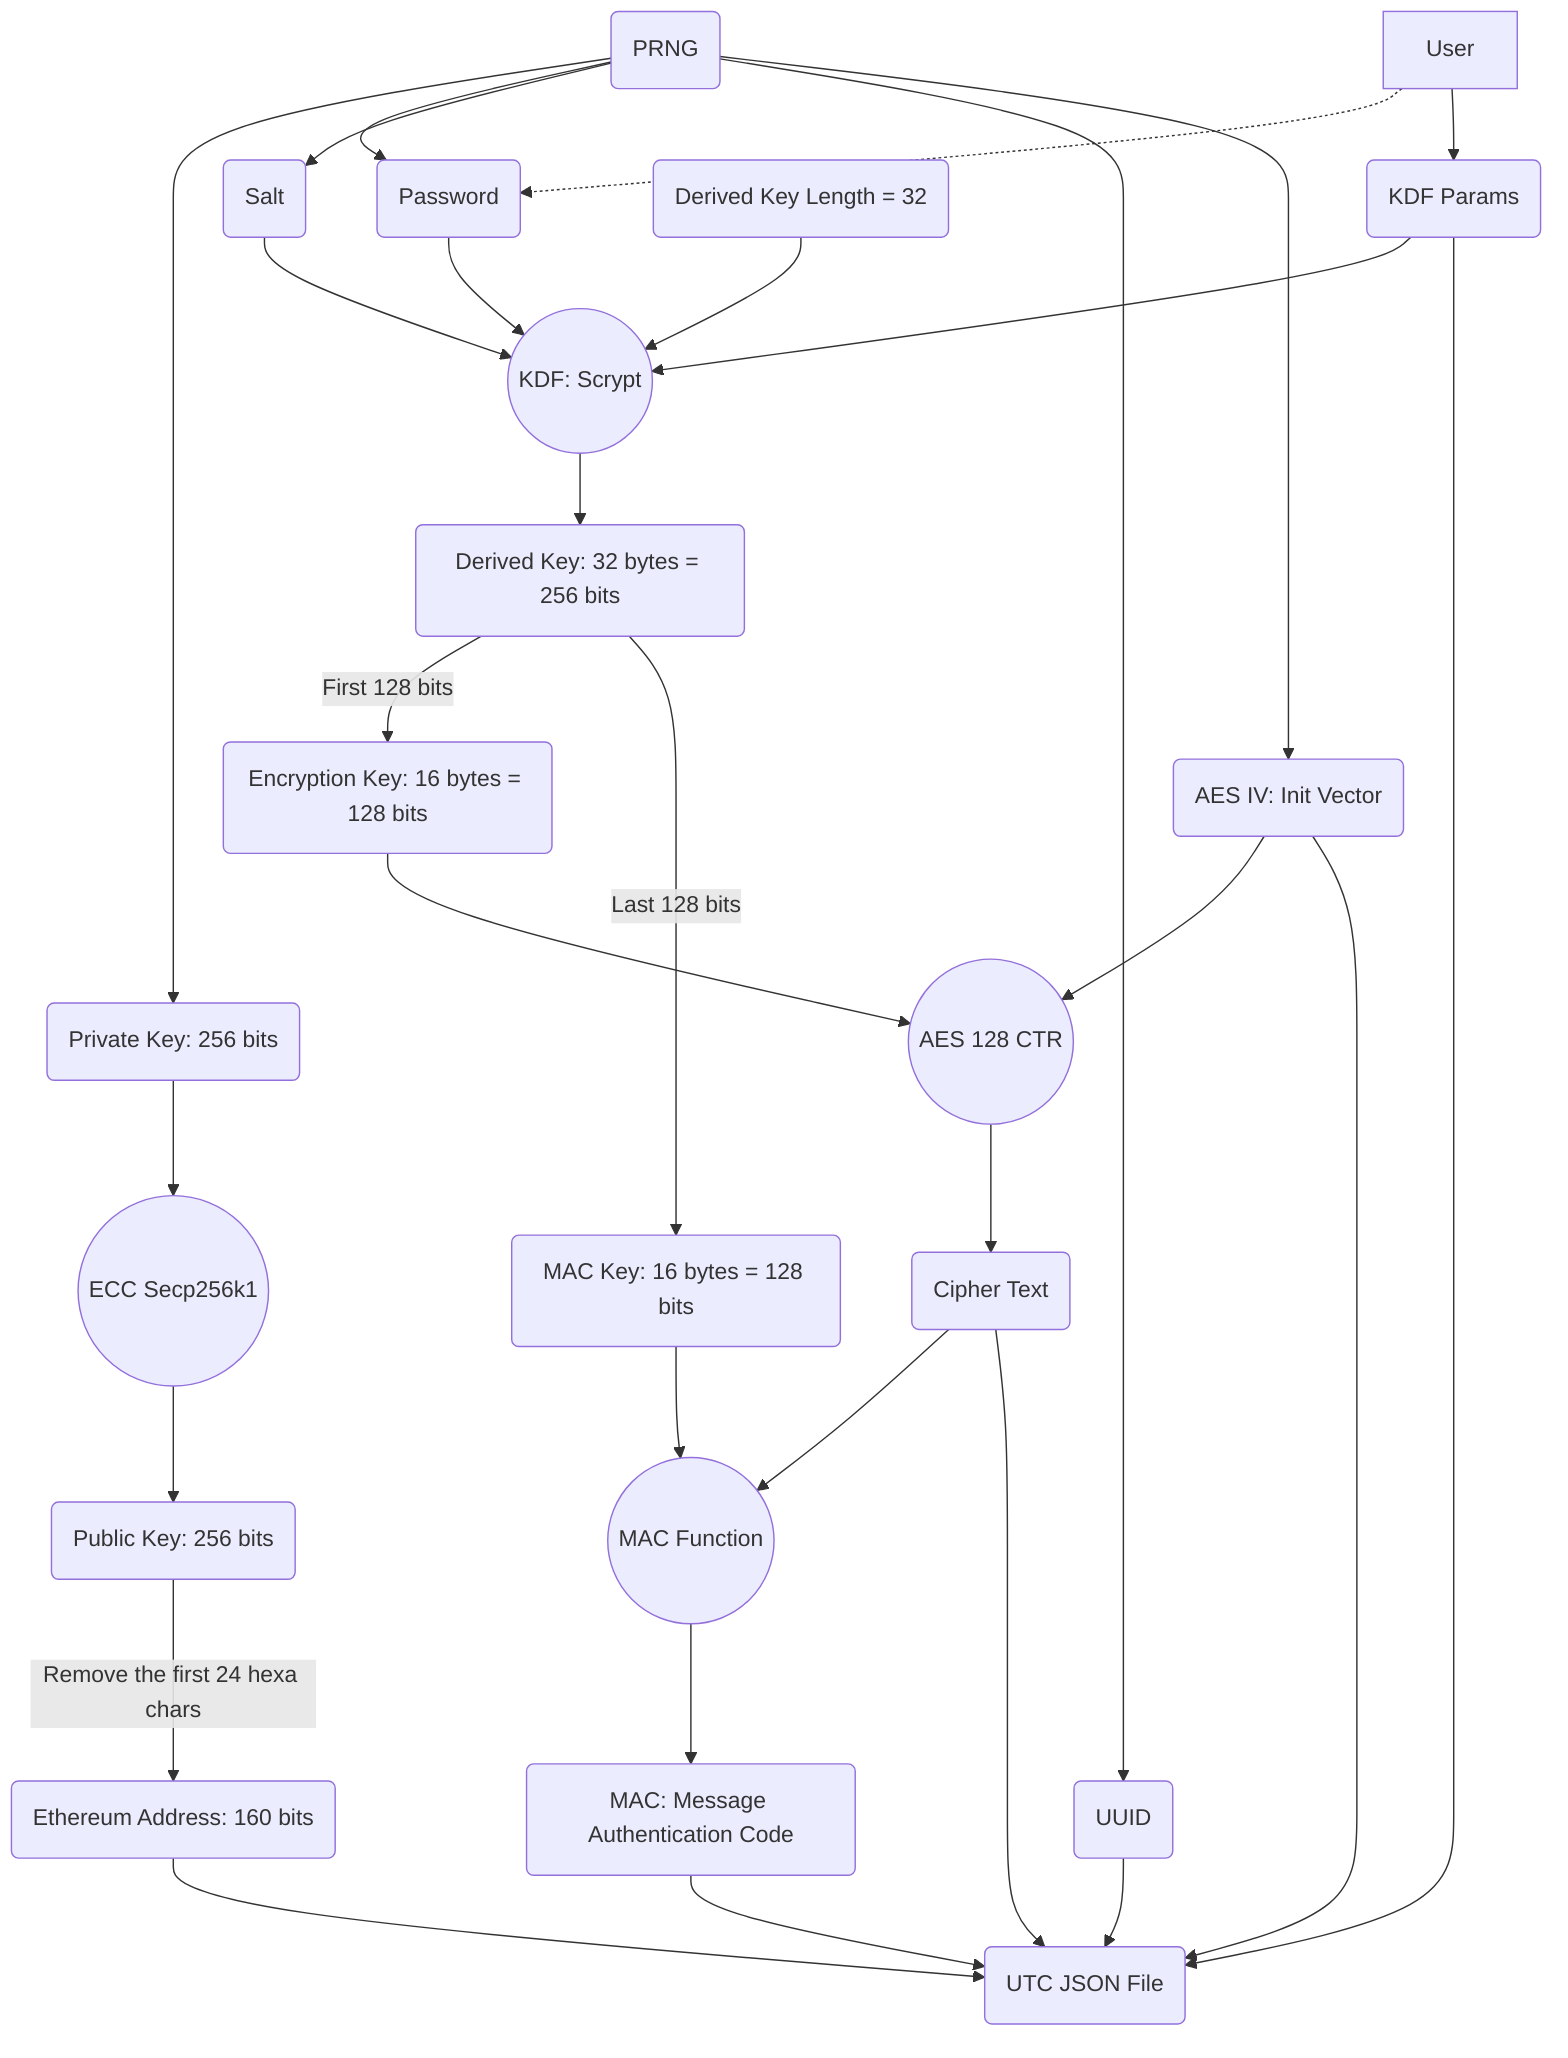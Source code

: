 graph TB

PRNG(PRNG)
User[User]
Priv(Private Key: 256 bits)
Pub(Public Key: 256 bits)
Addr(Ethereum Address: 160 bits)
ECC((ECC Secp256k1))
KDF((KDF: Scrypt))
Pwd(Password)
Salt(Salt)
KdfParams(KDF Params)
UUID(UUID)
DkLen(Derived Key Length = 32)
UTCFile(UTC JSON File)
AES((AES 128 CTR))
AES_IV(AES IV: Init Vector)
MAC(MAC: Message Authentication Code)
DerivedKey(Derived Key: 32 bytes = 256 bits)
EncKey(Encryption Key: 16 bytes = 128 bits)
MacKey(MAC Key: 16 bytes = 128 bits)
CipherText(Cipher Text)
MacFunc((MAC Function))

PRNG --> Priv;
PRNG --> Pwd;
PRNG --> Salt;
User -.-> Pwd;
User --> KdfParams;
PRNG --> UUID;
Priv --> ECC;
ECC --> Pub;
Pub -->|Remove the first 24 hexa chars| Addr;
Pwd --> KDF;
Salt --> KDF;
KdfParams --> KDF;
DkLen --> KDF;
UUID --> UTCFile;
AES_IV --> AES;
PRNG --> AES_IV;
KDF --> DerivedKey;
DerivedKey -->|First 128 bits| EncKey;
DerivedKey -->|Last 128 bits| MacKey;
EncKey --> AES;
AES --> CipherText;
CipherText --> MacFunc;
MacKey --> MacFunc;
MacFunc --> MAC;
CipherText --> UTCFile;
MAC --> UTCFile;
Addr --> UTCFile;
AES_IV --> UTCFile;
KdfParams --> UTCFile;